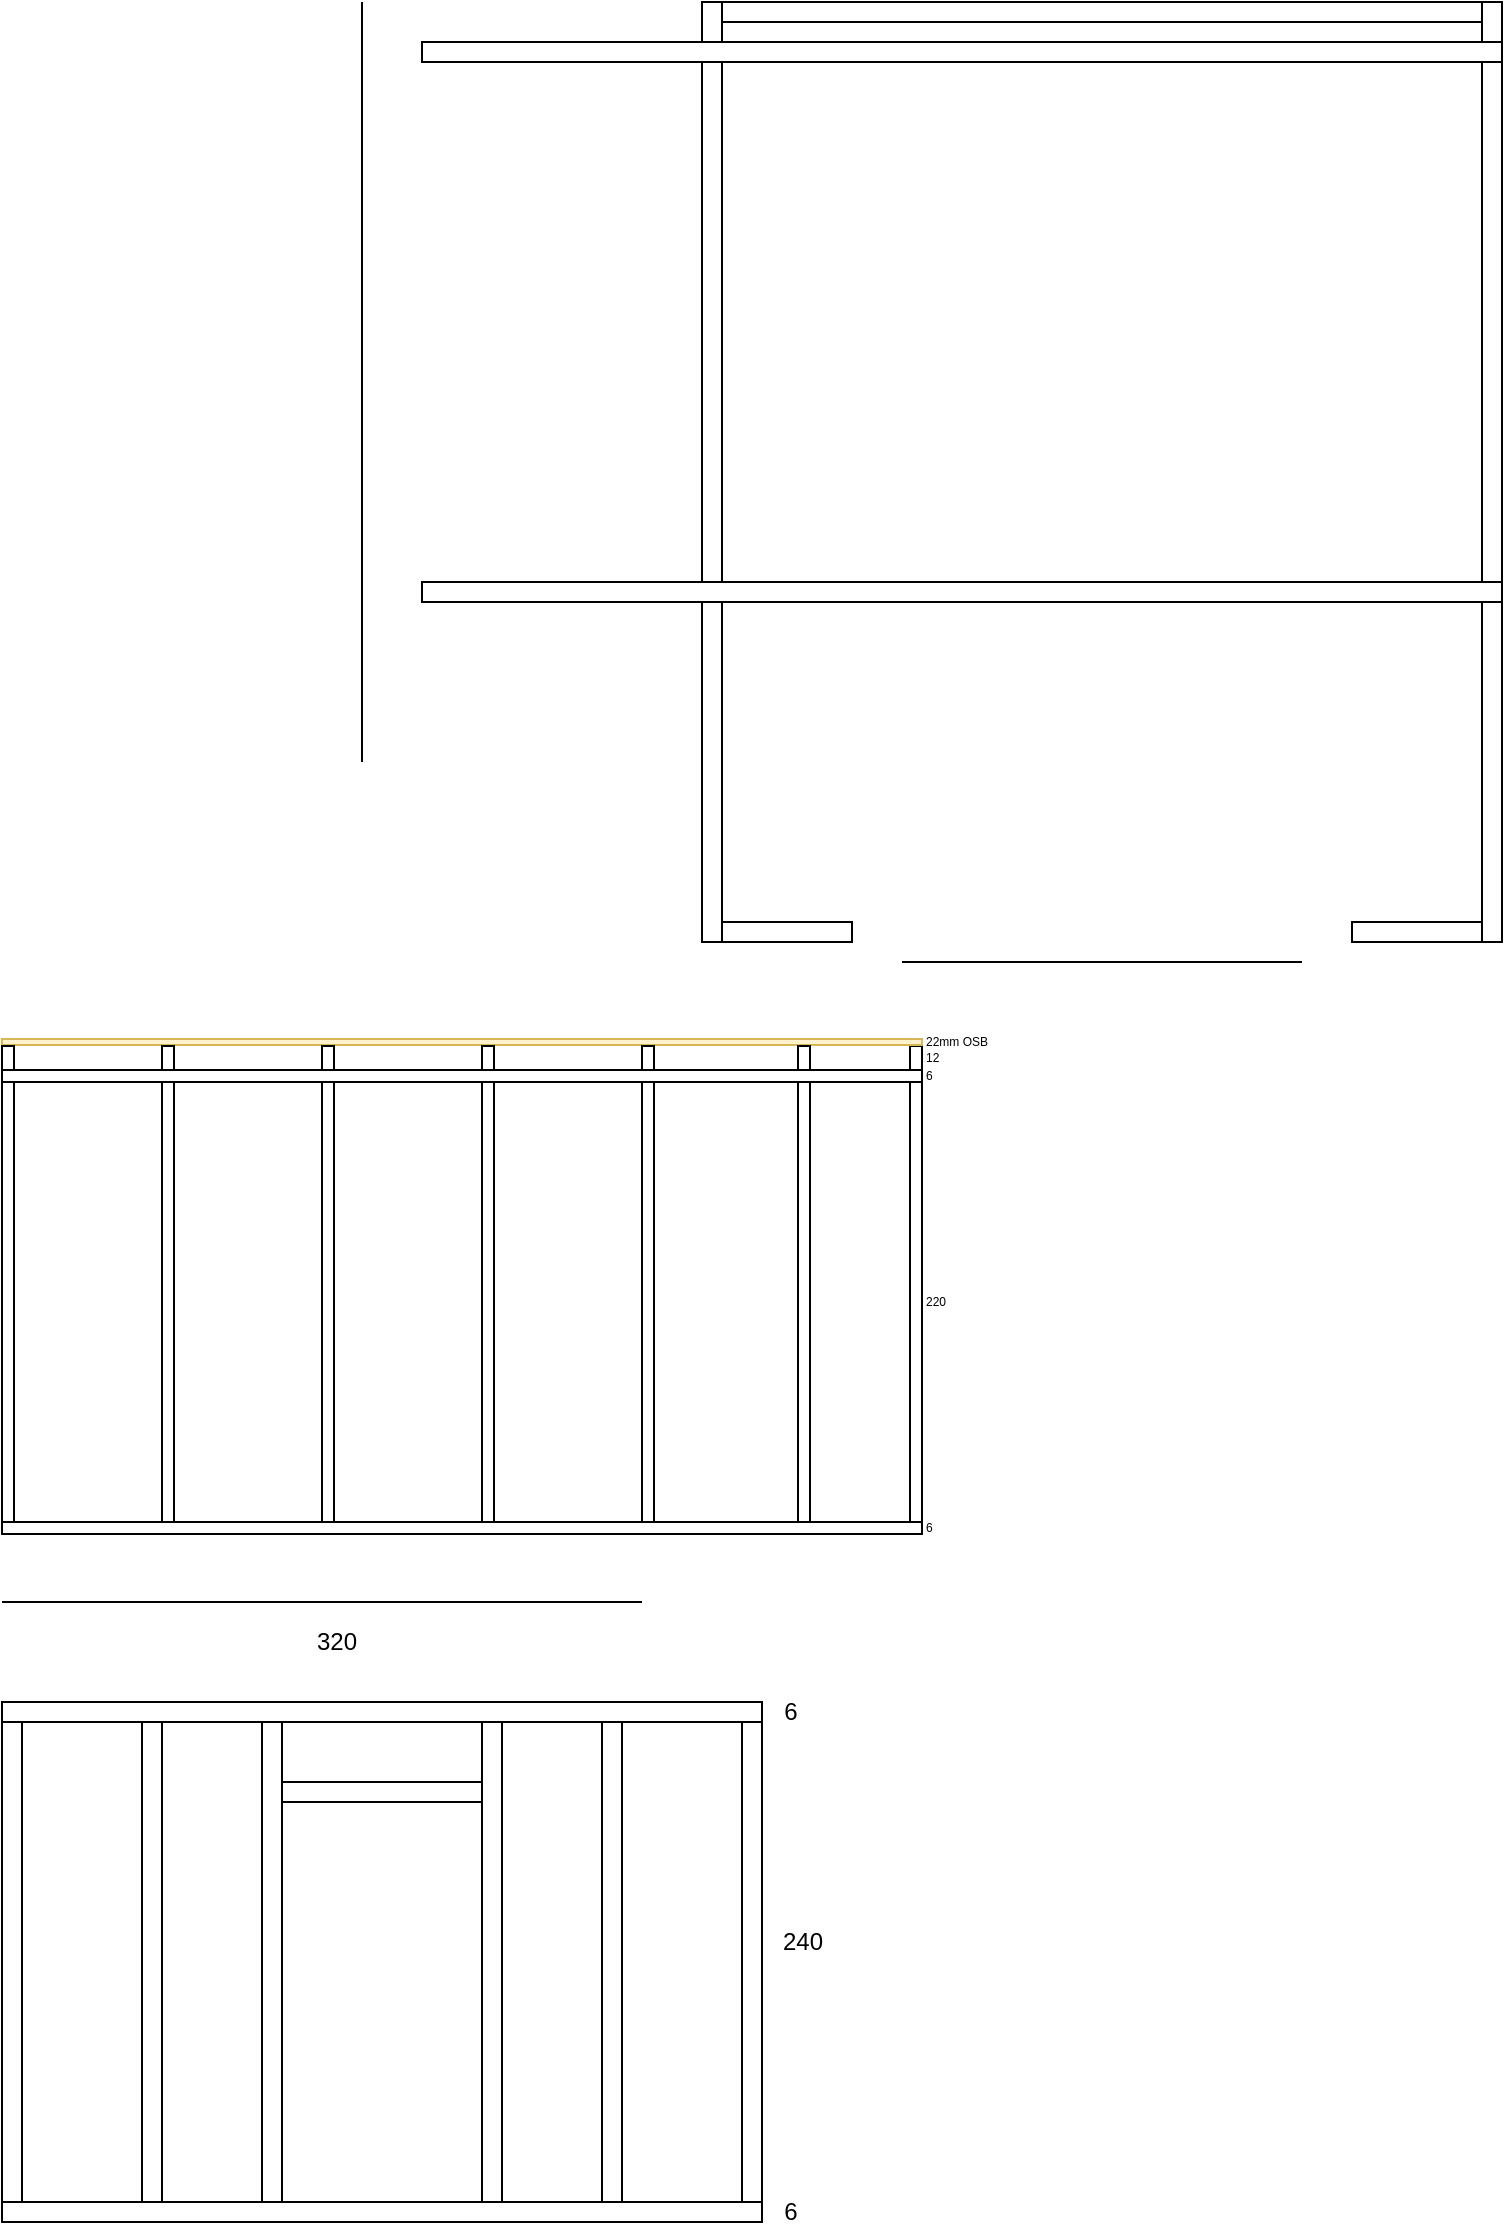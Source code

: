 <mxfile version="17.1.3" type="github">
  <diagram id="uHJnZxycNqBeEuo7Jlci" name="Page-1">
    <mxGraphModel dx="687" dy="398" grid="1" gridSize="10" guides="1" tooltips="1" connect="1" arrows="1" fold="1" page="1" pageScale="1" pageWidth="827" pageHeight="1169" math="0" shadow="0">
      <root>
        <mxCell id="0" />
        <mxCell id="1" parent="0" />
        <mxCell id="wEZuyLANaTQTKHT913J5-1" value="" style="rounded=0;whiteSpace=wrap;html=1;" parent="1" vertex="1">
          <mxGeometry x="380" y="20" width="380" height="10" as="geometry" />
        </mxCell>
        <mxCell id="wEZuyLANaTQTKHT913J5-2" value="" style="rounded=0;whiteSpace=wrap;html=1;" parent="1" vertex="1">
          <mxGeometry x="370" y="20" width="10" height="470" as="geometry" />
        </mxCell>
        <mxCell id="wEZuyLANaTQTKHT913J5-3" value="" style="rounded=0;whiteSpace=wrap;html=1;" parent="1" vertex="1">
          <mxGeometry x="760" y="20" width="10" height="470" as="geometry" />
        </mxCell>
        <mxCell id="wEZuyLANaTQTKHT913J5-4" value="" style="rounded=0;whiteSpace=wrap;html=1;" parent="1" vertex="1">
          <mxGeometry x="380" y="480" width="65" height="10" as="geometry" />
        </mxCell>
        <mxCell id="wEZuyLANaTQTKHT913J5-5" value="" style="rounded=0;whiteSpace=wrap;html=1;" parent="1" vertex="1">
          <mxGeometry x="695" y="480" width="65" height="10" as="geometry" />
        </mxCell>
        <mxCell id="wEZuyLANaTQTKHT913J5-6" value="" style="rounded=0;whiteSpace=wrap;html=1;" parent="1" vertex="1">
          <mxGeometry x="20" y="780" width="460" height="6" as="geometry" />
        </mxCell>
        <mxCell id="wEZuyLANaTQTKHT913J5-7" value="" style="rounded=0;whiteSpace=wrap;html=1;" parent="1" vertex="1">
          <mxGeometry x="20" y="560" width="6" height="220" as="geometry" />
        </mxCell>
        <mxCell id="wEZuyLANaTQTKHT913J5-8" value="" style="rounded=0;whiteSpace=wrap;html=1;" parent="1" vertex="1">
          <mxGeometry x="474" y="560" width="6" height="220" as="geometry" />
        </mxCell>
        <mxCell id="wEZuyLANaTQTKHT913J5-9" value="" style="rounded=0;whiteSpace=wrap;html=1;" parent="1" vertex="1">
          <mxGeometry x="20" y="554" width="460" height="6" as="geometry" />
        </mxCell>
        <mxCell id="wEZuyLANaTQTKHT913J5-10" value="" style="rounded=0;whiteSpace=wrap;html=1;" parent="1" vertex="1">
          <mxGeometry x="100" y="560" width="6" height="220" as="geometry" />
        </mxCell>
        <mxCell id="wEZuyLANaTQTKHT913J5-11" value="" style="rounded=0;whiteSpace=wrap;html=1;" parent="1" vertex="1">
          <mxGeometry x="260" y="560" width="6" height="220" as="geometry" />
        </mxCell>
        <mxCell id="wEZuyLANaTQTKHT913J5-13" value="" style="endArrow=none;html=1;rounded=0;" parent="1" edge="1">
          <mxGeometry width="50" height="50" relative="1" as="geometry">
            <mxPoint x="20" y="820" as="sourcePoint" />
            <mxPoint x="340" y="820" as="targetPoint" />
          </mxGeometry>
        </mxCell>
        <mxCell id="wEZuyLANaTQTKHT913J5-14" value="" style="rounded=0;whiteSpace=wrap;html=1;" parent="1" vertex="1">
          <mxGeometry x="340" y="560" width="6" height="220" as="geometry" />
        </mxCell>
        <mxCell id="wEZuyLANaTQTKHT913J5-15" value="" style="rounded=0;whiteSpace=wrap;html=1;" parent="1" vertex="1">
          <mxGeometry x="418" y="560" width="6" height="220" as="geometry" />
        </mxCell>
        <mxCell id="wEZuyLANaTQTKHT913J5-20" value="" style="endArrow=none;html=1;rounded=0;" parent="1" edge="1">
          <mxGeometry width="50" height="50" relative="1" as="geometry">
            <mxPoint x="470" y="500" as="sourcePoint" />
            <mxPoint x="670" y="500" as="targetPoint" />
          </mxGeometry>
        </mxCell>
        <mxCell id="wEZuyLANaTQTKHT913J5-21" value="" style="rounded=0;whiteSpace=wrap;html=1;" parent="1" vertex="1">
          <mxGeometry x="230" y="40" width="540" height="10" as="geometry" />
        </mxCell>
        <mxCell id="wEZuyLANaTQTKHT913J5-22" value="" style="rounded=0;whiteSpace=wrap;html=1;" parent="1" vertex="1">
          <mxGeometry x="230" y="310" width="540" height="10" as="geometry" />
        </mxCell>
        <mxCell id="wEZuyLANaTQTKHT913J5-23" value="" style="endArrow=none;html=1;rounded=0;" parent="1" edge="1">
          <mxGeometry width="50" height="50" relative="1" as="geometry">
            <mxPoint x="200" y="400" as="sourcePoint" />
            <mxPoint x="200" y="20" as="targetPoint" />
          </mxGeometry>
        </mxCell>
        <mxCell id="wEZuyLANaTQTKHT913J5-29" value="" style="rounded=0;whiteSpace=wrap;html=1;" parent="1" vertex="1">
          <mxGeometry x="180" y="560" width="6" height="220" as="geometry" />
        </mxCell>
        <mxCell id="wEZuyLANaTQTKHT913J5-33" value="" style="rounded=0;whiteSpace=wrap;html=1;" parent="1" vertex="1">
          <mxGeometry x="474" y="542" width="6" height="12" as="geometry" />
        </mxCell>
        <mxCell id="wEZuyLANaTQTKHT913J5-40" value="" style="rounded=0;whiteSpace=wrap;html=1;fillColor=#fff2cc;strokeColor=#d6b656;" parent="1" vertex="1">
          <mxGeometry x="20" y="538.5" width="460" height="3" as="geometry" />
        </mxCell>
        <mxCell id="wEZuyLANaTQTKHT913J5-41" value="6" style="text;html=1;align=left;verticalAlign=middle;resizable=0;points=[];autosize=1;strokeColor=none;fillColor=none;fontSize=6;" parent="1" vertex="1">
          <mxGeometry x="480" y="778" width="20" height="10" as="geometry" />
        </mxCell>
        <mxCell id="wEZuyLANaTQTKHT913J5-42" value="220" style="text;html=1;align=left;verticalAlign=middle;resizable=0;points=[];autosize=1;strokeColor=none;fillColor=none;fontSize=6;" parent="1" vertex="1">
          <mxGeometry x="480" y="665" width="30" height="10" as="geometry" />
        </mxCell>
        <mxCell id="wEZuyLANaTQTKHT913J5-43" value="6" style="text;html=1;align=left;verticalAlign=middle;resizable=0;points=[];autosize=1;strokeColor=none;fillColor=none;fontSize=6;" parent="1" vertex="1">
          <mxGeometry x="480" y="552" width="20" height="10" as="geometry" />
        </mxCell>
        <mxCell id="wEZuyLANaTQTKHT913J5-44" value="12" style="text;html=1;align=left;verticalAlign=middle;resizable=0;points=[];autosize=1;strokeColor=none;fillColor=none;fontSize=6;" parent="1" vertex="1">
          <mxGeometry x="480" y="543" width="20" height="10" as="geometry" />
        </mxCell>
        <mxCell id="wEZuyLANaTQTKHT913J5-45" value="320" style="text;html=1;align=center;verticalAlign=middle;resizable=0;points=[];autosize=1;strokeColor=none;fillColor=none;" parent="1" vertex="1">
          <mxGeometry x="167" y="830" width="40" height="20" as="geometry" />
        </mxCell>
        <mxCell id="wEZuyLANaTQTKHT913J5-47" value="22mm OSB" style="text;html=1;align=left;verticalAlign=middle;resizable=0;points=[];autosize=1;strokeColor=none;fillColor=none;fontSize=6;" parent="1" vertex="1">
          <mxGeometry x="480" y="535" width="50" height="10" as="geometry" />
        </mxCell>
        <mxCell id="wEZuyLANaTQTKHT913J5-48" value="" style="rounded=0;whiteSpace=wrap;html=1;" parent="1" vertex="1">
          <mxGeometry x="20" y="1120" width="380" height="10" as="geometry" />
        </mxCell>
        <mxCell id="wEZuyLANaTQTKHT913J5-49" value="" style="rounded=0;whiteSpace=wrap;html=1;" parent="1" vertex="1">
          <mxGeometry x="20" y="880" width="10" height="240" as="geometry" />
        </mxCell>
        <mxCell id="wEZuyLANaTQTKHT913J5-50" value="" style="rounded=0;whiteSpace=wrap;html=1;" parent="1" vertex="1">
          <mxGeometry x="150" y="880" width="10" height="240" as="geometry" />
        </mxCell>
        <mxCell id="wEZuyLANaTQTKHT913J5-51" value="" style="rounded=0;whiteSpace=wrap;html=1;" parent="1" vertex="1">
          <mxGeometry x="20" y="870" width="380" height="10" as="geometry" />
        </mxCell>
        <mxCell id="wEZuyLANaTQTKHT913J5-52" value="" style="rounded=0;whiteSpace=wrap;html=1;" parent="1" vertex="1">
          <mxGeometry x="90" y="880" width="10" height="240" as="geometry" />
        </mxCell>
        <mxCell id="wEZuyLANaTQTKHT913J5-53" value="" style="rounded=0;whiteSpace=wrap;html=1;" parent="1" vertex="1">
          <mxGeometry x="260" y="880" width="10" height="240" as="geometry" />
        </mxCell>
        <mxCell id="wEZuyLANaTQTKHT913J5-55" value="" style="rounded=0;whiteSpace=wrap;html=1;" parent="1" vertex="1">
          <mxGeometry x="320" y="880" width="10" height="240" as="geometry" />
        </mxCell>
        <mxCell id="wEZuyLANaTQTKHT913J5-60" value="" style="rounded=0;whiteSpace=wrap;html=1;" parent="1" vertex="1">
          <mxGeometry x="390" y="880" width="10" height="240" as="geometry" />
        </mxCell>
        <mxCell id="wEZuyLANaTQTKHT913J5-66" value="6" style="text;html=1;align=center;verticalAlign=middle;resizable=0;points=[];autosize=1;strokeColor=none;fillColor=none;" parent="1" vertex="1">
          <mxGeometry x="404" y="1115" width="20" height="20" as="geometry" />
        </mxCell>
        <mxCell id="wEZuyLANaTQTKHT913J5-67" value="240" style="text;html=1;align=center;verticalAlign=middle;resizable=0;points=[];autosize=1;strokeColor=none;fillColor=none;" parent="1" vertex="1">
          <mxGeometry x="400" y="980" width="40" height="20" as="geometry" />
        </mxCell>
        <mxCell id="wEZuyLANaTQTKHT913J5-68" value="6" style="text;html=1;align=center;verticalAlign=middle;resizable=0;points=[];autosize=1;strokeColor=none;fillColor=none;" parent="1" vertex="1">
          <mxGeometry x="404" y="865" width="20" height="20" as="geometry" />
        </mxCell>
        <mxCell id="wEZuyLANaTQTKHT913J5-72" value="" style="rounded=0;whiteSpace=wrap;html=1;" parent="1" vertex="1">
          <mxGeometry x="160" y="910" width="100" height="10" as="geometry" />
        </mxCell>
        <mxCell id="XRm9wvReqI4bNUKpNIi6-3" value="" style="rounded=0;whiteSpace=wrap;html=1;" vertex="1" parent="1">
          <mxGeometry x="418" y="542" width="6" height="12" as="geometry" />
        </mxCell>
        <mxCell id="XRm9wvReqI4bNUKpNIi6-4" value="" style="rounded=0;whiteSpace=wrap;html=1;" vertex="1" parent="1">
          <mxGeometry x="340" y="542" width="6" height="12" as="geometry" />
        </mxCell>
        <mxCell id="XRm9wvReqI4bNUKpNIi6-5" value="" style="rounded=0;whiteSpace=wrap;html=1;" vertex="1" parent="1">
          <mxGeometry x="260" y="542" width="6" height="12" as="geometry" />
        </mxCell>
        <mxCell id="XRm9wvReqI4bNUKpNIi6-6" value="" style="rounded=0;whiteSpace=wrap;html=1;" vertex="1" parent="1">
          <mxGeometry x="180" y="542" width="6" height="12" as="geometry" />
        </mxCell>
        <mxCell id="XRm9wvReqI4bNUKpNIi6-7" value="" style="rounded=0;whiteSpace=wrap;html=1;" vertex="1" parent="1">
          <mxGeometry x="100" y="542" width="6" height="12" as="geometry" />
        </mxCell>
        <mxCell id="XRm9wvReqI4bNUKpNIi6-9" value="" style="rounded=0;whiteSpace=wrap;html=1;" vertex="1" parent="1">
          <mxGeometry x="20" y="542" width="6" height="12" as="geometry" />
        </mxCell>
      </root>
    </mxGraphModel>
  </diagram>
</mxfile>
